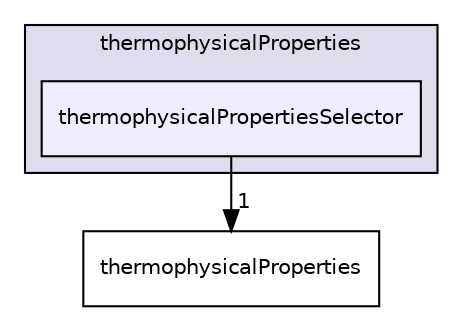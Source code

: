 digraph "src/thermophysicalModels/thermophysicalProperties/thermophysicalPropertiesSelector" {
  bgcolor=transparent;
  compound=true
  node [ fontsize="10", fontname="Helvetica"];
  edge [ labelfontsize="10", labelfontname="Helvetica"];
  subgraph clusterdir_e18d608ec106eacfb005ee36ef0e1b8f {
    graph [ bgcolor="#ddddee", pencolor="black", label="thermophysicalProperties" fontname="Helvetica", fontsize="10", URL="dir_e18d608ec106eacfb005ee36ef0e1b8f.html"]
  dir_aa4004f0b9bd2f3623fdd786e6ff9471 [shape=box, label="thermophysicalPropertiesSelector", style="filled", fillcolor="#eeeeff", pencolor="black", URL="dir_aa4004f0b9bd2f3623fdd786e6ff9471.html"];
  }
  dir_4651bb69b7f292d2e02d8b506955ec59 [shape=box label="thermophysicalProperties" URL="dir_4651bb69b7f292d2e02d8b506955ec59.html"];
  dir_aa4004f0b9bd2f3623fdd786e6ff9471->dir_4651bb69b7f292d2e02d8b506955ec59 [headlabel="1", labeldistance=1.5 headhref="dir_003939_003938.html"];
}
